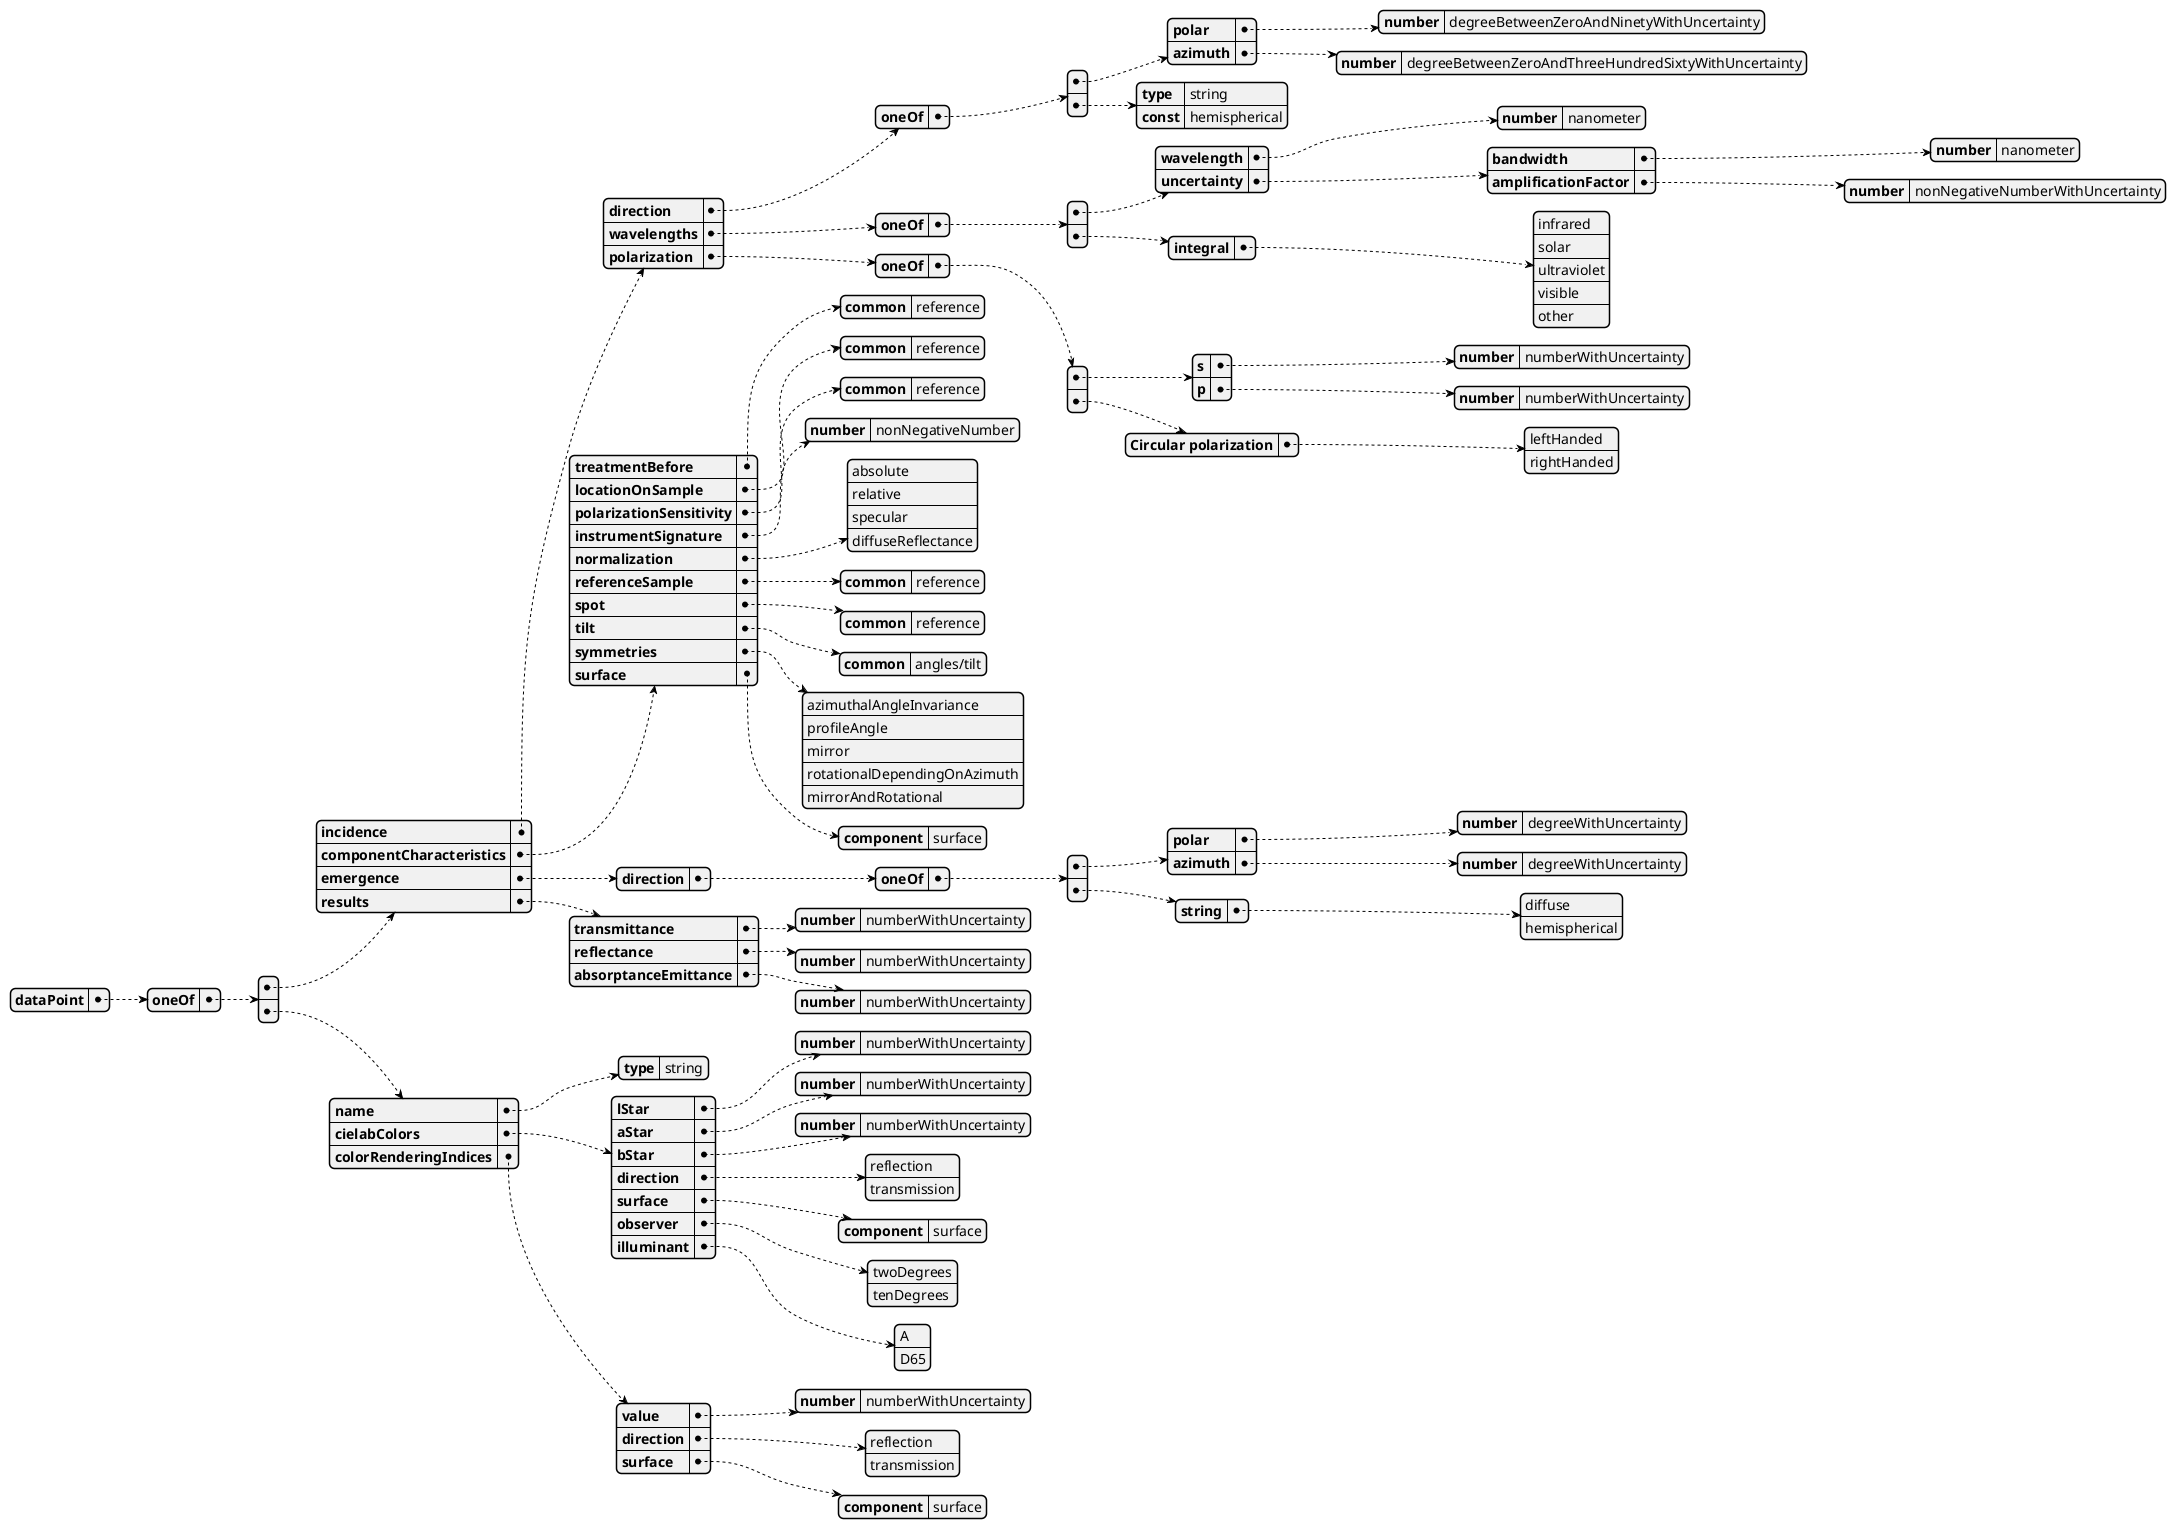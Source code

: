@startjson opticalDataPointSchema
{
  "dataPoint": {
    "oneOf": [
    {
      "incidence": {
        "direction": {
          "oneOf": [
          {
            "polar": {
              "number": "degreeBetweenZeroAndNinetyWithUncertainty"
            }
            ,
            "azimuth": {
              "number": "degreeBetweenZeroAndThreeHundredSixtyWithUncertainty"

            }
          }
          ,
          {
            "type": "string",
            "const": "hemispherical"
          }
          ]
        }
        ,
        "wavelengths": {
          "oneOf": [
          {
            "wavelength": {
              "number": "nanometer"
            }
            ,
            "uncertainty": {
              "bandwidth": {
                "number": "nanometer"
              }
              ,
              "amplificationFactor": {
                "number": "nonNegativeNumberWithUncertainty"
              }
            }
          }
          ,
          {
            "integral": ["infrared", "solar", "ultraviolet", "visible", "other"]
          }
          ]
        }
        ,
        "polarization": {
          "oneOf": [
          {
            "s": {
              "number": "numberWithUncertainty"
            }
            ,
            "p": {
              "number": "numberWithUncertainty"
            }
          }
          ,
          {
            "Circular polarization": ["leftHanded", "rightHanded"]
          }
          ]
        }
      }
      ,
      "componentCharacteristics": {
        "treatmentBefore": {
          "common": "reference"
        }
        ,
        "locationOnSample": {
          "common": "reference"
        }
        ,
        "polarizationSensitivity": {
          "common": "reference"
        }
        ,
        "instrumentSignature": {
          "number": "nonNegativeNumber"
        }
        ,
        "normalization":  ["absolute", "relative", "specular", "diffuseReflectance"]
        ,
        "referenceSample": {
          "common": "reference"
        }
        ,
        "spot": {
          "common": "reference"
        }
        ,
        "tilt": {
          "common": "angles/tilt"
        }
        ,
        "symmetries": [
        "azimuthalAngleInvariance",
        "profileAngle",
        "mirror",
        "rotationalDependingOnAzimuth",
        "mirrorAndRotational"
        ]
        ,
        "surface": {
          "component": "surface"
        }
      }
      ,
      "emergence": {
        "direction": {
          "oneOf": [
          {
            "polar": {
              "number": "degreeWithUncertainty"
            }
            ,
            "azimuth": {
              "number": "degreeWithUncertainty"
            }
          }
          ,
          {
            "string": ["diffuse", "hemispherical"]
          }
          ]
        }
      }
      ,
      "results": {
        "transmittance": {
          "number": "numberWithUncertainty"
        }
        ,
        "reflectance": {
          "number": "numberWithUncertainty"
        }
        ,
        "absorptanceEmittance": {
          "number": "numberWithUncertainty"
        }
      }
    }
    ,
    {
      "name": {
        "type": "string"
      }
      ,
      "cielabColors":
      {
        "lStar": {
          "number": "numberWithUncertainty"
        }
        ,
        "aStar": {
          "number": "numberWithUncertainty"
        }
        ,
        "bStar": {
          "number": "numberWithUncertainty"
        }
        ,
        "direction":  ["reflection", "transmission"]
        ,
        "surface": {
          "component": "surface"
        }
        ,
        "observer":  ["twoDegrees", "tenDegrees"]
        ,
        "illuminant":  ["A", "D65"]
      }
      ,
      "colorRenderingIndices": {
        "value": {
          "number": "numberWithUncertainty"
        }
        ,
        "direction":  ["reflection", "transmission"]
        ,
        "surface": {
          "component": "surface"
        }
      }
    }
    ]
  }
}
@endjson